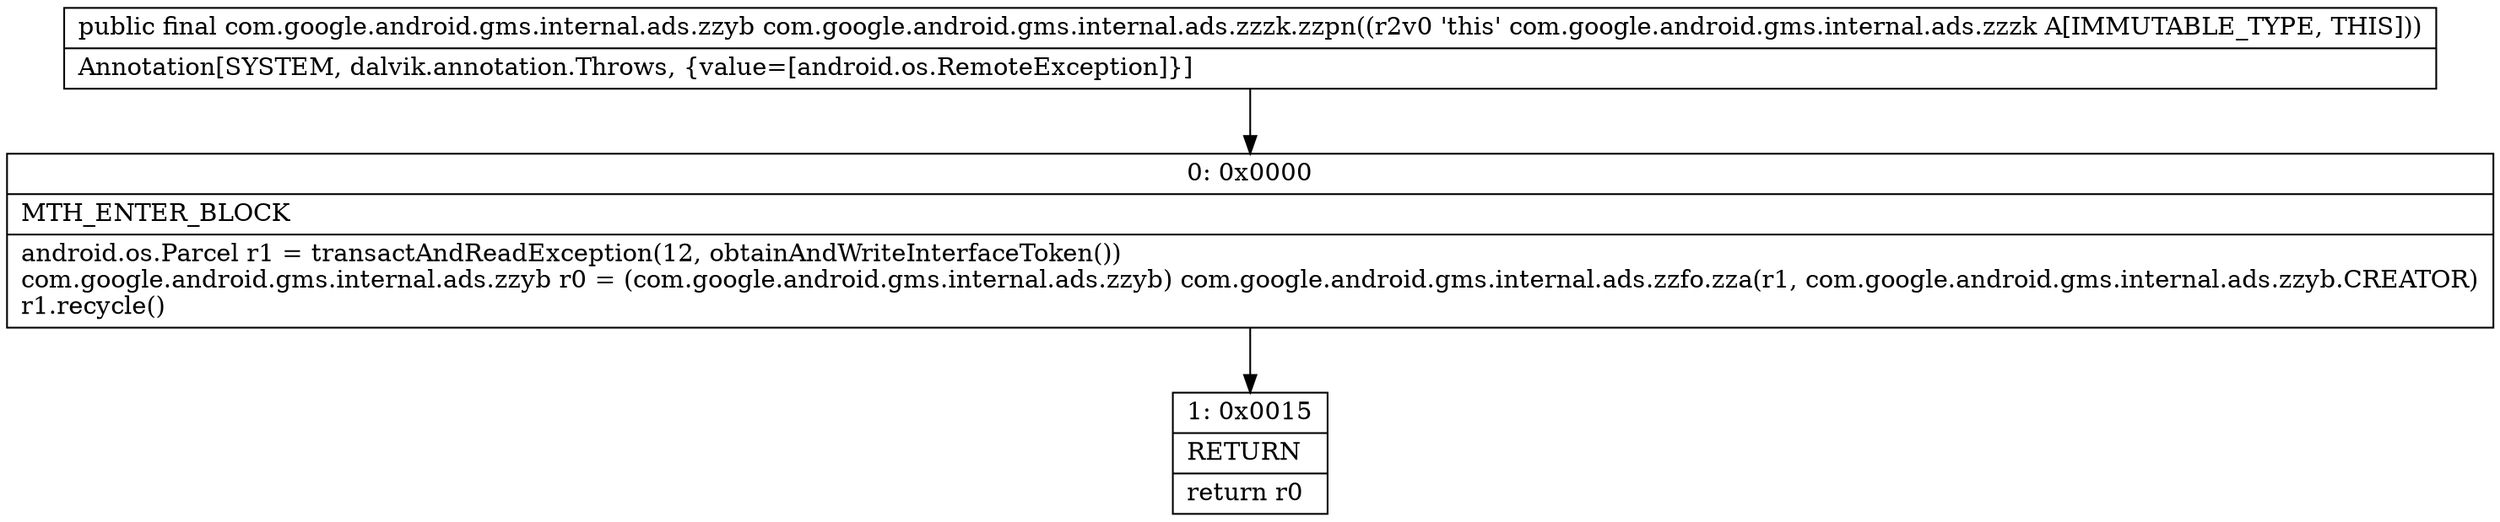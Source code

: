 digraph "CFG forcom.google.android.gms.internal.ads.zzzk.zzpn()Lcom\/google\/android\/gms\/internal\/ads\/zzyb;" {
Node_0 [shape=record,label="{0\:\ 0x0000|MTH_ENTER_BLOCK\l|android.os.Parcel r1 = transactAndReadException(12, obtainAndWriteInterfaceToken())\lcom.google.android.gms.internal.ads.zzyb r0 = (com.google.android.gms.internal.ads.zzyb) com.google.android.gms.internal.ads.zzfo.zza(r1, com.google.android.gms.internal.ads.zzyb.CREATOR)\lr1.recycle()\l}"];
Node_1 [shape=record,label="{1\:\ 0x0015|RETURN\l|return r0\l}"];
MethodNode[shape=record,label="{public final com.google.android.gms.internal.ads.zzyb com.google.android.gms.internal.ads.zzzk.zzpn((r2v0 'this' com.google.android.gms.internal.ads.zzzk A[IMMUTABLE_TYPE, THIS]))  | Annotation[SYSTEM, dalvik.annotation.Throws, \{value=[android.os.RemoteException]\}]\l}"];
MethodNode -> Node_0;
Node_0 -> Node_1;
}

